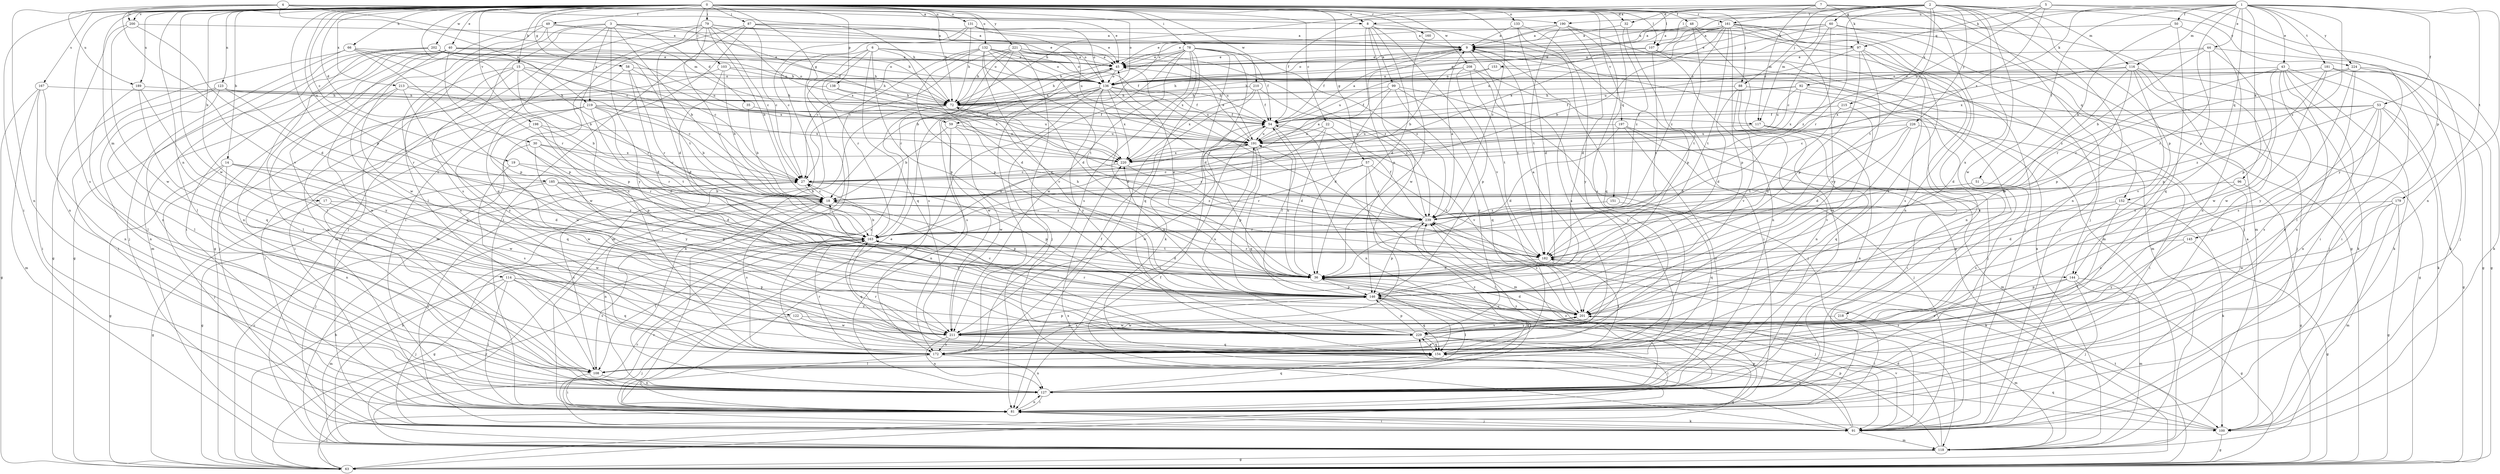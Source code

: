 strict digraph  {
0;
1;
2;
3;
4;
5;
6;
7;
8;
9;
14;
15;
17;
18;
19;
22;
27;
30;
32;
35;
36;
40;
43;
44;
45;
48;
49;
50;
51;
53;
54;
57;
58;
59;
60;
63;
66;
72;
78;
79;
81;
87;
88;
91;
92;
96;
97;
99;
100;
103;
107;
108;
114;
116;
117;
118;
122;
123;
127;
131;
132;
133;
136;
138;
144;
145;
146;
151;
152;
153;
154;
160;
161;
163;
167;
172;
179;
181;
182;
185;
189;
190;
191;
197;
198;
200;
201;
202;
208;
210;
211;
213;
215;
218;
219;
220;
221;
224;
226;
229;
239;
0 -> 8  [label=a];
0 -> 14  [label=b];
0 -> 15  [label=b];
0 -> 17  [label=b];
0 -> 19  [label=c];
0 -> 22  [label=c];
0 -> 27  [label=c];
0 -> 30  [label=d];
0 -> 32  [label=d];
0 -> 40  [label=e];
0 -> 48  [label=f];
0 -> 49  [label=f];
0 -> 57  [label=g];
0 -> 58  [label=g];
0 -> 59  [label=g];
0 -> 66  [label=h];
0 -> 72  [label=h];
0 -> 78  [label=i];
0 -> 79  [label=i];
0 -> 81  [label=i];
0 -> 87  [label=j];
0 -> 88  [label=j];
0 -> 103  [label=l];
0 -> 107  [label=l];
0 -> 114  [label=m];
0 -> 122  [label=n];
0 -> 123  [label=n];
0 -> 131  [label=o];
0 -> 132  [label=o];
0 -> 133  [label=o];
0 -> 136  [label=o];
0 -> 138  [label=p];
0 -> 144  [label=p];
0 -> 151  [label=q];
0 -> 152  [label=q];
0 -> 160  [label=r];
0 -> 161  [label=r];
0 -> 167  [label=s];
0 -> 172  [label=s];
0 -> 185  [label=u];
0 -> 189  [label=u];
0 -> 197  [label=v];
0 -> 198  [label=v];
0 -> 200  [label=v];
0 -> 202  [label=w];
0 -> 208  [label=w];
0 -> 210  [label=w];
0 -> 211  [label=w];
0 -> 213  [label=x];
0 -> 221  [label=y];
0 -> 239  [label=z];
1 -> 43  [label=e];
1 -> 44  [label=e];
1 -> 50  [label=f];
1 -> 51  [label=f];
1 -> 53  [label=f];
1 -> 92  [label=k];
1 -> 96  [label=k];
1 -> 107  [label=l];
1 -> 116  [label=m];
1 -> 127  [label=n];
1 -> 144  [label=p];
1 -> 152  [label=q];
1 -> 153  [label=q];
1 -> 179  [label=t];
1 -> 181  [label=t];
1 -> 224  [label=y];
1 -> 239  [label=z];
2 -> 32  [label=d];
2 -> 59  [label=g];
2 -> 60  [label=g];
2 -> 88  [label=j];
2 -> 107  [label=l];
2 -> 116  [label=m];
2 -> 117  [label=m];
2 -> 127  [label=n];
2 -> 144  [label=p];
2 -> 161  [label=r];
2 -> 163  [label=r];
2 -> 182  [label=t];
2 -> 211  [label=w];
2 -> 215  [label=x];
2 -> 218  [label=x];
2 -> 224  [label=y];
2 -> 226  [label=y];
3 -> 18  [label=b];
3 -> 35  [label=d];
3 -> 54  [label=f];
3 -> 91  [label=j];
3 -> 97  [label=k];
3 -> 154  [label=q];
3 -> 172  [label=s];
3 -> 219  [label=x];
3 -> 229  [label=y];
4 -> 8  [label=a];
4 -> 45  [label=e];
4 -> 72  [label=h];
4 -> 107  [label=l];
4 -> 117  [label=m];
4 -> 127  [label=n];
4 -> 189  [label=u];
4 -> 190  [label=u];
4 -> 200  [label=v];
4 -> 201  [label=v];
4 -> 219  [label=x];
5 -> 97  [label=k];
5 -> 145  [label=p];
5 -> 190  [label=u];
5 -> 191  [label=u];
5 -> 220  [label=x];
5 -> 229  [label=y];
6 -> 36  [label=d];
6 -> 45  [label=e];
6 -> 81  [label=i];
6 -> 108  [label=l];
6 -> 136  [label=o];
6 -> 146  [label=p];
6 -> 154  [label=q];
6 -> 163  [label=r];
7 -> 8  [label=a];
7 -> 54  [label=f];
7 -> 72  [label=h];
7 -> 81  [label=i];
7 -> 91  [label=j];
7 -> 97  [label=k];
7 -> 117  [label=m];
7 -> 118  [label=m];
8 -> 9  [label=a];
8 -> 36  [label=d];
8 -> 63  [label=g];
8 -> 99  [label=k];
8 -> 146  [label=p];
8 -> 201  [label=v];
8 -> 211  [label=w];
9 -> 45  [label=e];
9 -> 54  [label=f];
9 -> 136  [label=o];
9 -> 182  [label=t];
14 -> 27  [label=c];
14 -> 36  [label=d];
14 -> 63  [label=g];
14 -> 91  [label=j];
14 -> 127  [label=n];
14 -> 211  [label=w];
15 -> 81  [label=i];
15 -> 127  [label=n];
15 -> 136  [label=o];
15 -> 146  [label=p];
15 -> 163  [label=r];
15 -> 172  [label=s];
15 -> 220  [label=x];
17 -> 63  [label=g];
17 -> 211  [label=w];
17 -> 239  [label=z];
18 -> 9  [label=a];
18 -> 27  [label=c];
18 -> 127  [label=n];
18 -> 146  [label=p];
18 -> 172  [label=s];
18 -> 239  [label=z];
19 -> 27  [label=c];
19 -> 36  [label=d];
19 -> 172  [label=s];
22 -> 36  [label=d];
22 -> 163  [label=r];
22 -> 191  [label=u];
22 -> 201  [label=v];
27 -> 18  [label=b];
27 -> 91  [label=j];
27 -> 146  [label=p];
27 -> 239  [label=z];
30 -> 27  [label=c];
30 -> 163  [label=r];
30 -> 211  [label=w];
30 -> 220  [label=x];
30 -> 229  [label=y];
32 -> 9  [label=a];
32 -> 146  [label=p];
32 -> 239  [label=z];
35 -> 18  [label=b];
35 -> 54  [label=f];
36 -> 45  [label=e];
36 -> 91  [label=j];
36 -> 146  [label=p];
36 -> 191  [label=u];
40 -> 45  [label=e];
40 -> 63  [label=g];
40 -> 72  [label=h];
40 -> 81  [label=i];
40 -> 108  [label=l];
40 -> 118  [label=m];
40 -> 127  [label=n];
40 -> 136  [label=o];
40 -> 146  [label=p];
40 -> 211  [label=w];
43 -> 63  [label=g];
43 -> 81  [label=i];
43 -> 100  [label=k];
43 -> 127  [label=n];
43 -> 136  [label=o];
43 -> 163  [label=r];
43 -> 172  [label=s];
43 -> 211  [label=w];
44 -> 18  [label=b];
44 -> 45  [label=e];
44 -> 91  [label=j];
44 -> 146  [label=p];
44 -> 163  [label=r];
44 -> 220  [label=x];
45 -> 72  [label=h];
45 -> 136  [label=o];
45 -> 172  [label=s];
48 -> 9  [label=a];
48 -> 91  [label=j];
48 -> 127  [label=n];
48 -> 136  [label=o];
48 -> 182  [label=t];
49 -> 9  [label=a];
49 -> 63  [label=g];
49 -> 72  [label=h];
49 -> 108  [label=l];
49 -> 127  [label=n];
49 -> 182  [label=t];
50 -> 9  [label=a];
50 -> 18  [label=b];
50 -> 127  [label=n];
50 -> 154  [label=q];
51 -> 18  [label=b];
51 -> 172  [label=s];
53 -> 27  [label=c];
53 -> 54  [label=f];
53 -> 63  [label=g];
53 -> 100  [label=k];
53 -> 127  [label=n];
53 -> 154  [label=q];
53 -> 172  [label=s];
53 -> 239  [label=z];
54 -> 9  [label=a];
54 -> 81  [label=i];
54 -> 118  [label=m];
54 -> 127  [label=n];
54 -> 191  [label=u];
57 -> 27  [label=c];
57 -> 81  [label=i];
57 -> 163  [label=r];
57 -> 182  [label=t];
57 -> 239  [label=z];
58 -> 36  [label=d];
58 -> 136  [label=o];
58 -> 163  [label=r];
58 -> 211  [label=w];
58 -> 220  [label=x];
59 -> 18  [label=b];
59 -> 127  [label=n];
59 -> 191  [label=u];
59 -> 211  [label=w];
59 -> 239  [label=z];
60 -> 9  [label=a];
60 -> 27  [label=c];
60 -> 45  [label=e];
60 -> 63  [label=g];
60 -> 91  [label=j];
60 -> 136  [label=o];
60 -> 239  [label=z];
63 -> 18  [label=b];
63 -> 27  [label=c];
63 -> 81  [label=i];
63 -> 163  [label=r];
63 -> 182  [label=t];
63 -> 220  [label=x];
66 -> 18  [label=b];
66 -> 45  [label=e];
66 -> 63  [label=g];
66 -> 91  [label=j];
66 -> 146  [label=p];
66 -> 163  [label=r];
72 -> 54  [label=f];
72 -> 127  [label=n];
72 -> 172  [label=s];
72 -> 239  [label=z];
78 -> 18  [label=b];
78 -> 36  [label=d];
78 -> 45  [label=e];
78 -> 54  [label=f];
78 -> 72  [label=h];
78 -> 81  [label=i];
78 -> 100  [label=k];
78 -> 154  [label=q];
78 -> 172  [label=s];
78 -> 211  [label=w];
78 -> 220  [label=x];
78 -> 239  [label=z];
79 -> 9  [label=a];
79 -> 18  [label=b];
79 -> 27  [label=c];
79 -> 36  [label=d];
79 -> 45  [label=e];
79 -> 81  [label=i];
79 -> 118  [label=m];
79 -> 163  [label=r];
79 -> 220  [label=x];
81 -> 45  [label=e];
81 -> 91  [label=j];
81 -> 100  [label=k];
81 -> 127  [label=n];
81 -> 239  [label=z];
87 -> 9  [label=a];
87 -> 27  [label=c];
87 -> 45  [label=e];
87 -> 81  [label=i];
87 -> 118  [label=m];
87 -> 136  [label=o];
87 -> 172  [label=s];
88 -> 36  [label=d];
88 -> 72  [label=h];
88 -> 91  [label=j];
88 -> 127  [label=n];
88 -> 201  [label=v];
91 -> 54  [label=f];
91 -> 81  [label=i];
91 -> 118  [label=m];
91 -> 146  [label=p];
91 -> 163  [label=r];
91 -> 201  [label=v];
91 -> 229  [label=y];
92 -> 36  [label=d];
92 -> 54  [label=f];
92 -> 63  [label=g];
92 -> 72  [label=h];
92 -> 191  [label=u];
92 -> 220  [label=x];
96 -> 18  [label=b];
96 -> 63  [label=g];
96 -> 172  [label=s];
97 -> 45  [label=e];
97 -> 127  [label=n];
97 -> 146  [label=p];
97 -> 172  [label=s];
97 -> 191  [label=u];
97 -> 201  [label=v];
99 -> 36  [label=d];
99 -> 54  [label=f];
99 -> 72  [label=h];
99 -> 91  [label=j];
99 -> 154  [label=q];
99 -> 229  [label=y];
100 -> 9  [label=a];
100 -> 63  [label=g];
100 -> 154  [label=q];
100 -> 239  [label=z];
103 -> 18  [label=b];
103 -> 36  [label=d];
103 -> 72  [label=h];
103 -> 91  [label=j];
103 -> 136  [label=o];
107 -> 18  [label=b];
107 -> 45  [label=e];
107 -> 118  [label=m];
107 -> 127  [label=n];
107 -> 182  [label=t];
108 -> 27  [label=c];
108 -> 36  [label=d];
108 -> 81  [label=i];
108 -> 127  [label=n];
114 -> 81  [label=i];
114 -> 91  [label=j];
114 -> 118  [label=m];
114 -> 146  [label=p];
114 -> 154  [label=q];
114 -> 172  [label=s];
114 -> 229  [label=y];
116 -> 91  [label=j];
116 -> 100  [label=k];
116 -> 127  [label=n];
116 -> 136  [label=o];
116 -> 146  [label=p];
116 -> 201  [label=v];
116 -> 220  [label=x];
116 -> 239  [label=z];
117 -> 81  [label=i];
117 -> 127  [label=n];
117 -> 154  [label=q];
117 -> 191  [label=u];
118 -> 9  [label=a];
118 -> 18  [label=b];
118 -> 36  [label=d];
118 -> 63  [label=g];
118 -> 146  [label=p];
118 -> 163  [label=r];
122 -> 91  [label=j];
122 -> 211  [label=w];
122 -> 229  [label=y];
123 -> 27  [label=c];
123 -> 72  [label=h];
123 -> 81  [label=i];
123 -> 108  [label=l];
123 -> 127  [label=n];
123 -> 163  [label=r];
127 -> 81  [label=i];
127 -> 154  [label=q];
127 -> 239  [label=z];
131 -> 9  [label=a];
131 -> 27  [label=c];
131 -> 72  [label=h];
131 -> 118  [label=m];
131 -> 136  [label=o];
131 -> 191  [label=u];
132 -> 27  [label=c];
132 -> 36  [label=d];
132 -> 45  [label=e];
132 -> 54  [label=f];
132 -> 81  [label=i];
132 -> 136  [label=o];
132 -> 146  [label=p];
132 -> 182  [label=t];
132 -> 191  [label=u];
132 -> 201  [label=v];
133 -> 9  [label=a];
133 -> 36  [label=d];
133 -> 154  [label=q];
133 -> 229  [label=y];
136 -> 36  [label=d];
136 -> 54  [label=f];
136 -> 72  [label=h];
136 -> 81  [label=i];
136 -> 172  [label=s];
136 -> 191  [label=u];
136 -> 211  [label=w];
136 -> 220  [label=x];
136 -> 229  [label=y];
136 -> 239  [label=z];
138 -> 72  [label=h];
138 -> 81  [label=i];
138 -> 220  [label=x];
144 -> 63  [label=g];
144 -> 91  [label=j];
144 -> 118  [label=m];
144 -> 146  [label=p];
144 -> 172  [label=s];
145 -> 63  [label=g];
145 -> 182  [label=t];
145 -> 229  [label=y];
146 -> 9  [label=a];
146 -> 54  [label=f];
146 -> 108  [label=l];
146 -> 154  [label=q];
146 -> 172  [label=s];
146 -> 201  [label=v];
146 -> 220  [label=x];
151 -> 154  [label=q];
151 -> 239  [label=z];
152 -> 36  [label=d];
152 -> 100  [label=k];
152 -> 108  [label=l];
152 -> 239  [label=z];
153 -> 72  [label=h];
153 -> 136  [label=o];
153 -> 201  [label=v];
154 -> 108  [label=l];
154 -> 163  [label=r];
154 -> 182  [label=t];
154 -> 229  [label=y];
154 -> 239  [label=z];
160 -> 36  [label=d];
161 -> 9  [label=a];
161 -> 18  [label=b];
161 -> 45  [label=e];
161 -> 91  [label=j];
161 -> 127  [label=n];
161 -> 146  [label=p];
161 -> 172  [label=s];
161 -> 182  [label=t];
161 -> 191  [label=u];
161 -> 220  [label=x];
161 -> 229  [label=y];
161 -> 239  [label=z];
163 -> 18  [label=b];
163 -> 36  [label=d];
163 -> 63  [label=g];
163 -> 108  [label=l];
163 -> 154  [label=q];
163 -> 182  [label=t];
163 -> 191  [label=u];
167 -> 63  [label=g];
167 -> 72  [label=h];
167 -> 81  [label=i];
167 -> 118  [label=m];
167 -> 127  [label=n];
172 -> 9  [label=a];
172 -> 54  [label=f];
172 -> 81  [label=i];
172 -> 127  [label=n];
172 -> 163  [label=r];
179 -> 63  [label=g];
179 -> 81  [label=i];
179 -> 118  [label=m];
179 -> 211  [label=w];
179 -> 239  [label=z];
181 -> 63  [label=g];
181 -> 72  [label=h];
181 -> 91  [label=j];
181 -> 100  [label=k];
181 -> 136  [label=o];
181 -> 146  [label=p];
181 -> 211  [label=w];
182 -> 36  [label=d];
182 -> 72  [label=h];
182 -> 163  [label=r];
185 -> 18  [label=b];
185 -> 63  [label=g];
185 -> 91  [label=j];
185 -> 146  [label=p];
185 -> 163  [label=r];
185 -> 239  [label=z];
189 -> 72  [label=h];
189 -> 108  [label=l];
189 -> 154  [label=q];
189 -> 229  [label=y];
190 -> 9  [label=a];
190 -> 36  [label=d];
190 -> 45  [label=e];
190 -> 118  [label=m];
190 -> 172  [label=s];
190 -> 182  [label=t];
191 -> 45  [label=e];
191 -> 146  [label=p];
191 -> 154  [label=q];
191 -> 211  [label=w];
191 -> 220  [label=x];
197 -> 36  [label=d];
197 -> 91  [label=j];
197 -> 118  [label=m];
197 -> 127  [label=n];
197 -> 191  [label=u];
198 -> 146  [label=p];
198 -> 154  [label=q];
198 -> 163  [label=r];
198 -> 191  [label=u];
200 -> 9  [label=a];
200 -> 36  [label=d];
200 -> 127  [label=n];
200 -> 211  [label=w];
201 -> 36  [label=d];
201 -> 118  [label=m];
201 -> 163  [label=r];
201 -> 211  [label=w];
201 -> 229  [label=y];
201 -> 239  [label=z];
202 -> 27  [label=c];
202 -> 45  [label=e];
202 -> 72  [label=h];
202 -> 108  [label=l];
202 -> 127  [label=n];
202 -> 172  [label=s];
202 -> 191  [label=u];
208 -> 81  [label=i];
208 -> 108  [label=l];
208 -> 136  [label=o];
208 -> 146  [label=p];
208 -> 182  [label=t];
208 -> 191  [label=u];
210 -> 54  [label=f];
210 -> 72  [label=h];
210 -> 81  [label=i];
210 -> 220  [label=x];
210 -> 239  [label=z];
211 -> 127  [label=n];
211 -> 146  [label=p];
211 -> 154  [label=q];
211 -> 172  [label=s];
213 -> 18  [label=b];
213 -> 72  [label=h];
213 -> 108  [label=l];
213 -> 154  [label=q];
213 -> 229  [label=y];
215 -> 36  [label=d];
215 -> 54  [label=f];
215 -> 201  [label=v];
218 -> 81  [label=i];
218 -> 211  [label=w];
219 -> 18  [label=b];
219 -> 36  [label=d];
219 -> 54  [label=f];
219 -> 81  [label=i];
219 -> 108  [label=l];
219 -> 182  [label=t];
219 -> 191  [label=u];
219 -> 211  [label=w];
219 -> 220  [label=x];
220 -> 27  [label=c];
220 -> 182  [label=t];
221 -> 27  [label=c];
221 -> 45  [label=e];
221 -> 72  [label=h];
221 -> 91  [label=j];
221 -> 136  [label=o];
221 -> 163  [label=r];
221 -> 172  [label=s];
221 -> 191  [label=u];
221 -> 239  [label=z];
224 -> 81  [label=i];
224 -> 100  [label=k];
224 -> 108  [label=l];
224 -> 136  [label=o];
224 -> 163  [label=r];
224 -> 229  [label=y];
226 -> 36  [label=d];
226 -> 81  [label=i];
226 -> 182  [label=t];
226 -> 191  [label=u];
226 -> 201  [label=v];
229 -> 18  [label=b];
229 -> 27  [label=c];
229 -> 63  [label=g];
229 -> 81  [label=i];
229 -> 146  [label=p];
229 -> 154  [label=q];
229 -> 191  [label=u];
229 -> 201  [label=v];
239 -> 9  [label=a];
239 -> 45  [label=e];
239 -> 54  [label=f];
239 -> 100  [label=k];
239 -> 146  [label=p];
239 -> 163  [label=r];
}
